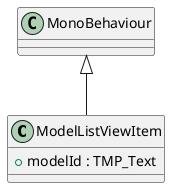 @startuml
class ModelListViewItem {
    + modelId : TMP_Text
}
MonoBehaviour <|-- ModelListViewItem
@enduml

